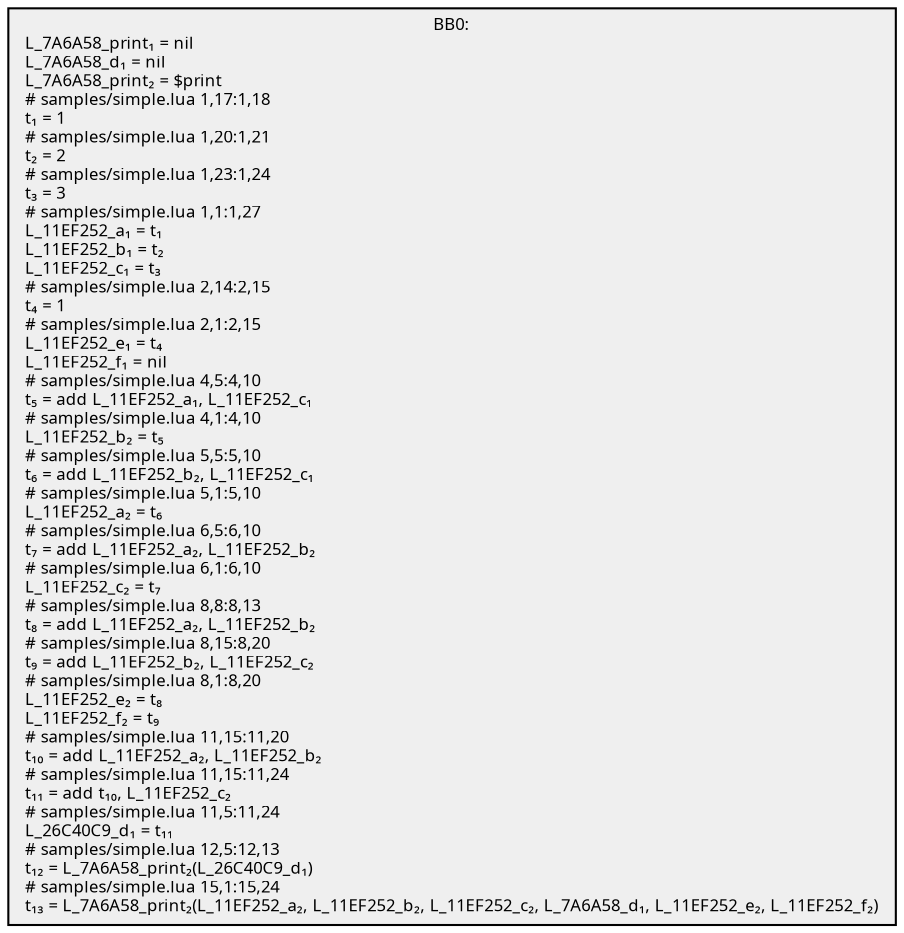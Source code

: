 digraph {
  node[shape=box style=filled fontsize=8 fontname="Cascadia Code" fillcolor="#efefef"];
  BB0 [label="BB0:\nL_7A6A58_print₁ = nil\lL_7A6A58_d₁ = nil\lL_7A6A58_print₂ = $print\l# samples/simple.lua 1,17:1,18\lt₁ = 1\l# samples/simple.lua 1,20:1,21\lt₂ = 2\l# samples/simple.lua 1,23:1,24\lt₃ = 3\l# samples/simple.lua 1,1:1,27\lL_11EF252_a₁ = t₁\lL_11EF252_b₁ = t₂\lL_11EF252_c₁ = t₃\l# samples/simple.lua 2,14:2,15\lt₄ = 1\l# samples/simple.lua 2,1:2,15\lL_11EF252_e₁ = t₄\lL_11EF252_f₁ = nil\l# samples/simple.lua 4,5:4,10\lt₅ = add L_11EF252_a₁, L_11EF252_c₁\l# samples/simple.lua 4,1:4,10\lL_11EF252_b₂ = t₅\l# samples/simple.lua 5,5:5,10\lt₆ = add L_11EF252_b₂, L_11EF252_c₁\l# samples/simple.lua 5,1:5,10\lL_11EF252_a₂ = t₆\l# samples/simple.lua 6,5:6,10\lt₇ = add L_11EF252_a₂, L_11EF252_b₂\l# samples/simple.lua 6,1:6,10\lL_11EF252_c₂ = t₇\l# samples/simple.lua 8,8:8,13\lt₈ = add L_11EF252_a₂, L_11EF252_b₂\l# samples/simple.lua 8,15:8,20\lt₉ = add L_11EF252_b₂, L_11EF252_c₂\l# samples/simple.lua 8,1:8,20\lL_11EF252_e₂ = t₈\lL_11EF252_f₂ = t₉\l# samples/simple.lua 11,15:11,20\lt₁₀ = add L_11EF252_a₂, L_11EF252_b₂\l# samples/simple.lua 11,15:11,24\lt₁₁ = add t₁₀, L_11EF252_c₂\l# samples/simple.lua 11,5:11,24\lL_26C40C9_d₁ = t₁₁\l# samples/simple.lua 12,5:12,13\lt₁₂ = L_7A6A58_print₂(L_26C40C9_d₁)\l# samples/simple.lua 15,1:15,24\lt₁₃ = L_7A6A58_print₂(L_11EF252_a₂, L_11EF252_b₂, L_11EF252_c₂, L_7A6A58_d₁, L_11EF252_e₂, L_11EF252_f₂)\l"];

}
